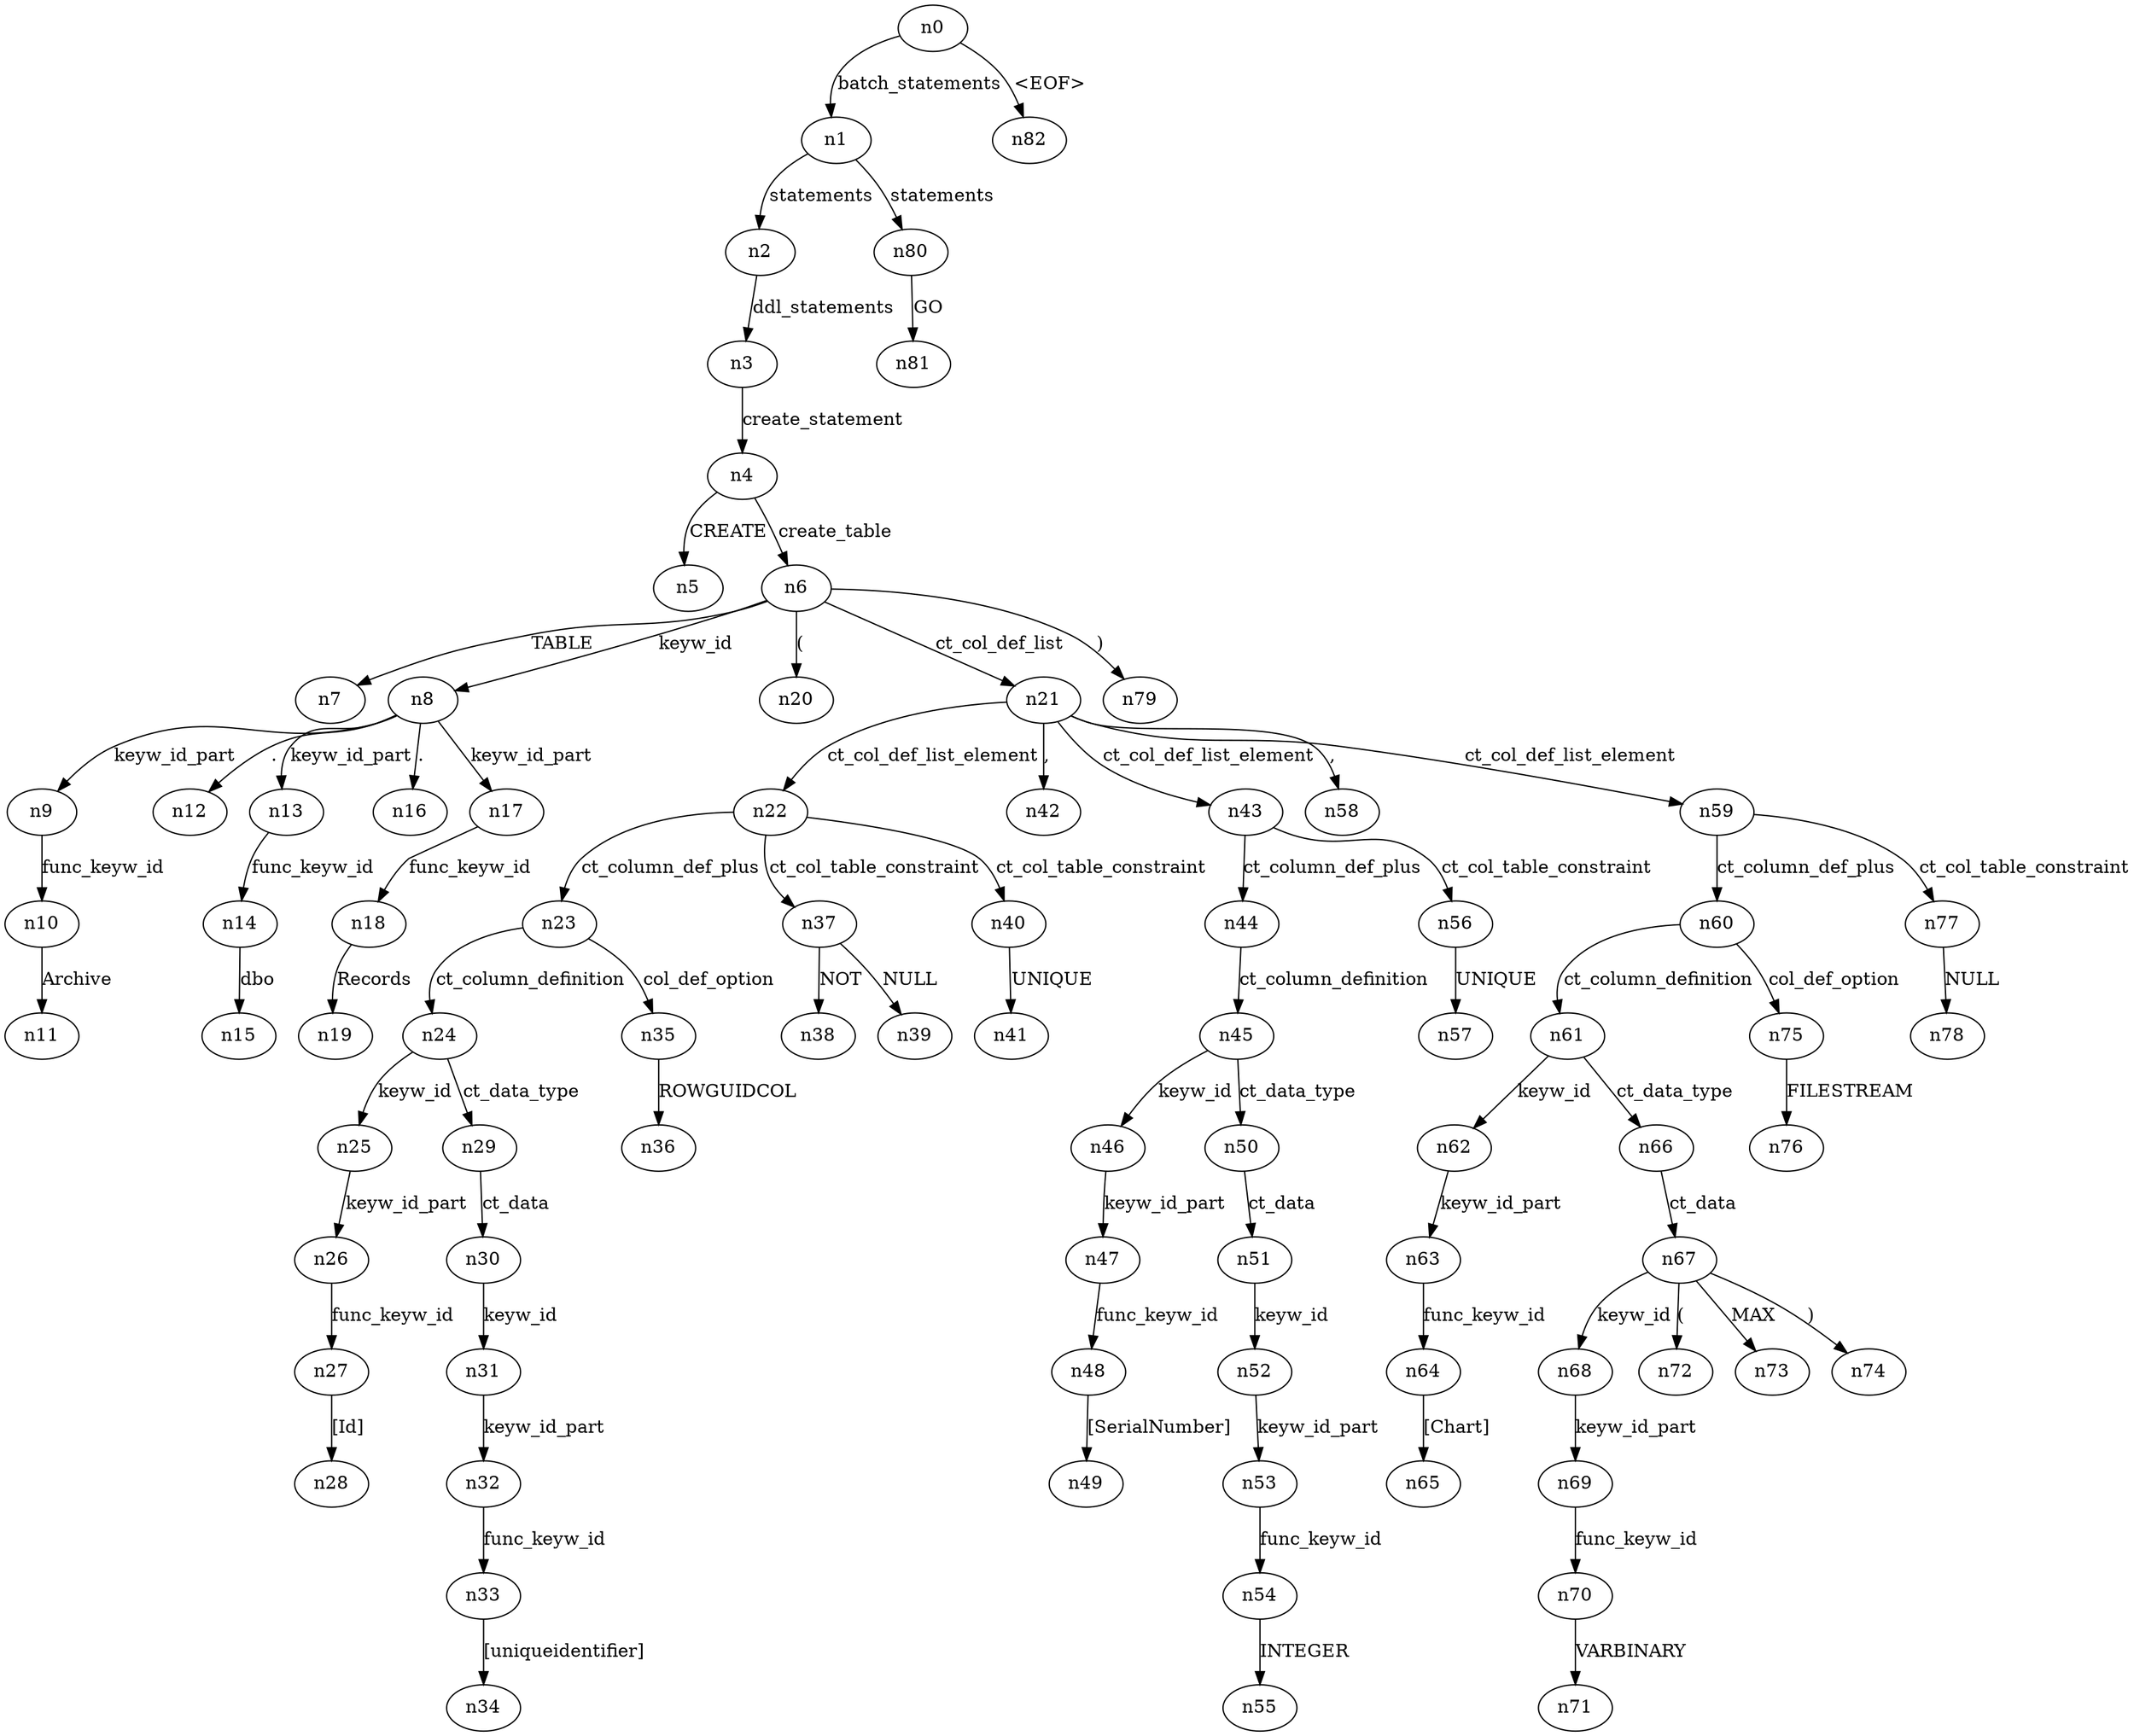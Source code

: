 digraph ParseTree {
  n0 -> n1 [label="batch_statements"];
  n1 -> n2 [label="statements"];
  n2 -> n3 [label="ddl_statements"];
  n3 -> n4 [label="create_statement"];
  n4 -> n5 [label="CREATE"];
  n4 -> n6 [label="create_table"];
  n6 -> n7 [label="TABLE"];
  n6 -> n8 [label="keyw_id"];
  n8 -> n9 [label="keyw_id_part"];
  n9 -> n10 [label="func_keyw_id"];
  n10 -> n11 [label="Archive"];
  n8 -> n12 [label="."];
  n8 -> n13 [label="keyw_id_part"];
  n13 -> n14 [label="func_keyw_id"];
  n14 -> n15 [label="dbo"];
  n8 -> n16 [label="."];
  n8 -> n17 [label="keyw_id_part"];
  n17 -> n18 [label="func_keyw_id"];
  n18 -> n19 [label="Records"];
  n6 -> n20 [label="("];
  n6 -> n21 [label="ct_col_def_list"];
  n21 -> n22 [label="ct_col_def_list_element"];
  n22 -> n23 [label="ct_column_def_plus"];
  n23 -> n24 [label="ct_column_definition"];
  n24 -> n25 [label="keyw_id"];
  n25 -> n26 [label="keyw_id_part"];
  n26 -> n27 [label="func_keyw_id"];
  n27 -> n28 [label="[Id]"];
  n24 -> n29 [label="ct_data_type"];
  n29 -> n30 [label="ct_data"];
  n30 -> n31 [label="keyw_id"];
  n31 -> n32 [label="keyw_id_part"];
  n32 -> n33 [label="func_keyw_id"];
  n33 -> n34 [label="[uniqueidentifier]"];
  n23 -> n35 [label="col_def_option"];
  n35 -> n36 [label="ROWGUIDCOL"];
  n22 -> n37 [label="ct_col_table_constraint"];
  n37 -> n38 [label="NOT"];
  n37 -> n39 [label="NULL"];
  n22 -> n40 [label="ct_col_table_constraint"];
  n40 -> n41 [label="UNIQUE"];
  n21 -> n42 [label=","];
  n21 -> n43 [label="ct_col_def_list_element"];
  n43 -> n44 [label="ct_column_def_plus"];
  n44 -> n45 [label="ct_column_definition"];
  n45 -> n46 [label="keyw_id"];
  n46 -> n47 [label="keyw_id_part"];
  n47 -> n48 [label="func_keyw_id"];
  n48 -> n49 [label="[SerialNumber]"];
  n45 -> n50 [label="ct_data_type"];
  n50 -> n51 [label="ct_data"];
  n51 -> n52 [label="keyw_id"];
  n52 -> n53 [label="keyw_id_part"];
  n53 -> n54 [label="func_keyw_id"];
  n54 -> n55 [label="INTEGER"];
  n43 -> n56 [label="ct_col_table_constraint"];
  n56 -> n57 [label="UNIQUE"];
  n21 -> n58 [label=","];
  n21 -> n59 [label="ct_col_def_list_element"];
  n59 -> n60 [label="ct_column_def_plus"];
  n60 -> n61 [label="ct_column_definition"];
  n61 -> n62 [label="keyw_id"];
  n62 -> n63 [label="keyw_id_part"];
  n63 -> n64 [label="func_keyw_id"];
  n64 -> n65 [label="[Chart]"];
  n61 -> n66 [label="ct_data_type"];
  n66 -> n67 [label="ct_data"];
  n67 -> n68 [label="keyw_id"];
  n68 -> n69 [label="keyw_id_part"];
  n69 -> n70 [label="func_keyw_id"];
  n70 -> n71 [label="VARBINARY"];
  n67 -> n72 [label="("];
  n67 -> n73 [label="MAX"];
  n67 -> n74 [label=")"];
  n60 -> n75 [label="col_def_option"];
  n75 -> n76 [label="FILESTREAM"];
  n59 -> n77 [label="ct_col_table_constraint"];
  n77 -> n78 [label="NULL"];
  n6 -> n79 [label=")"];
  n1 -> n80 [label="statements"];
  n80 -> n81 [label="GO"];
  n0 -> n82 [label="<EOF>"];
}